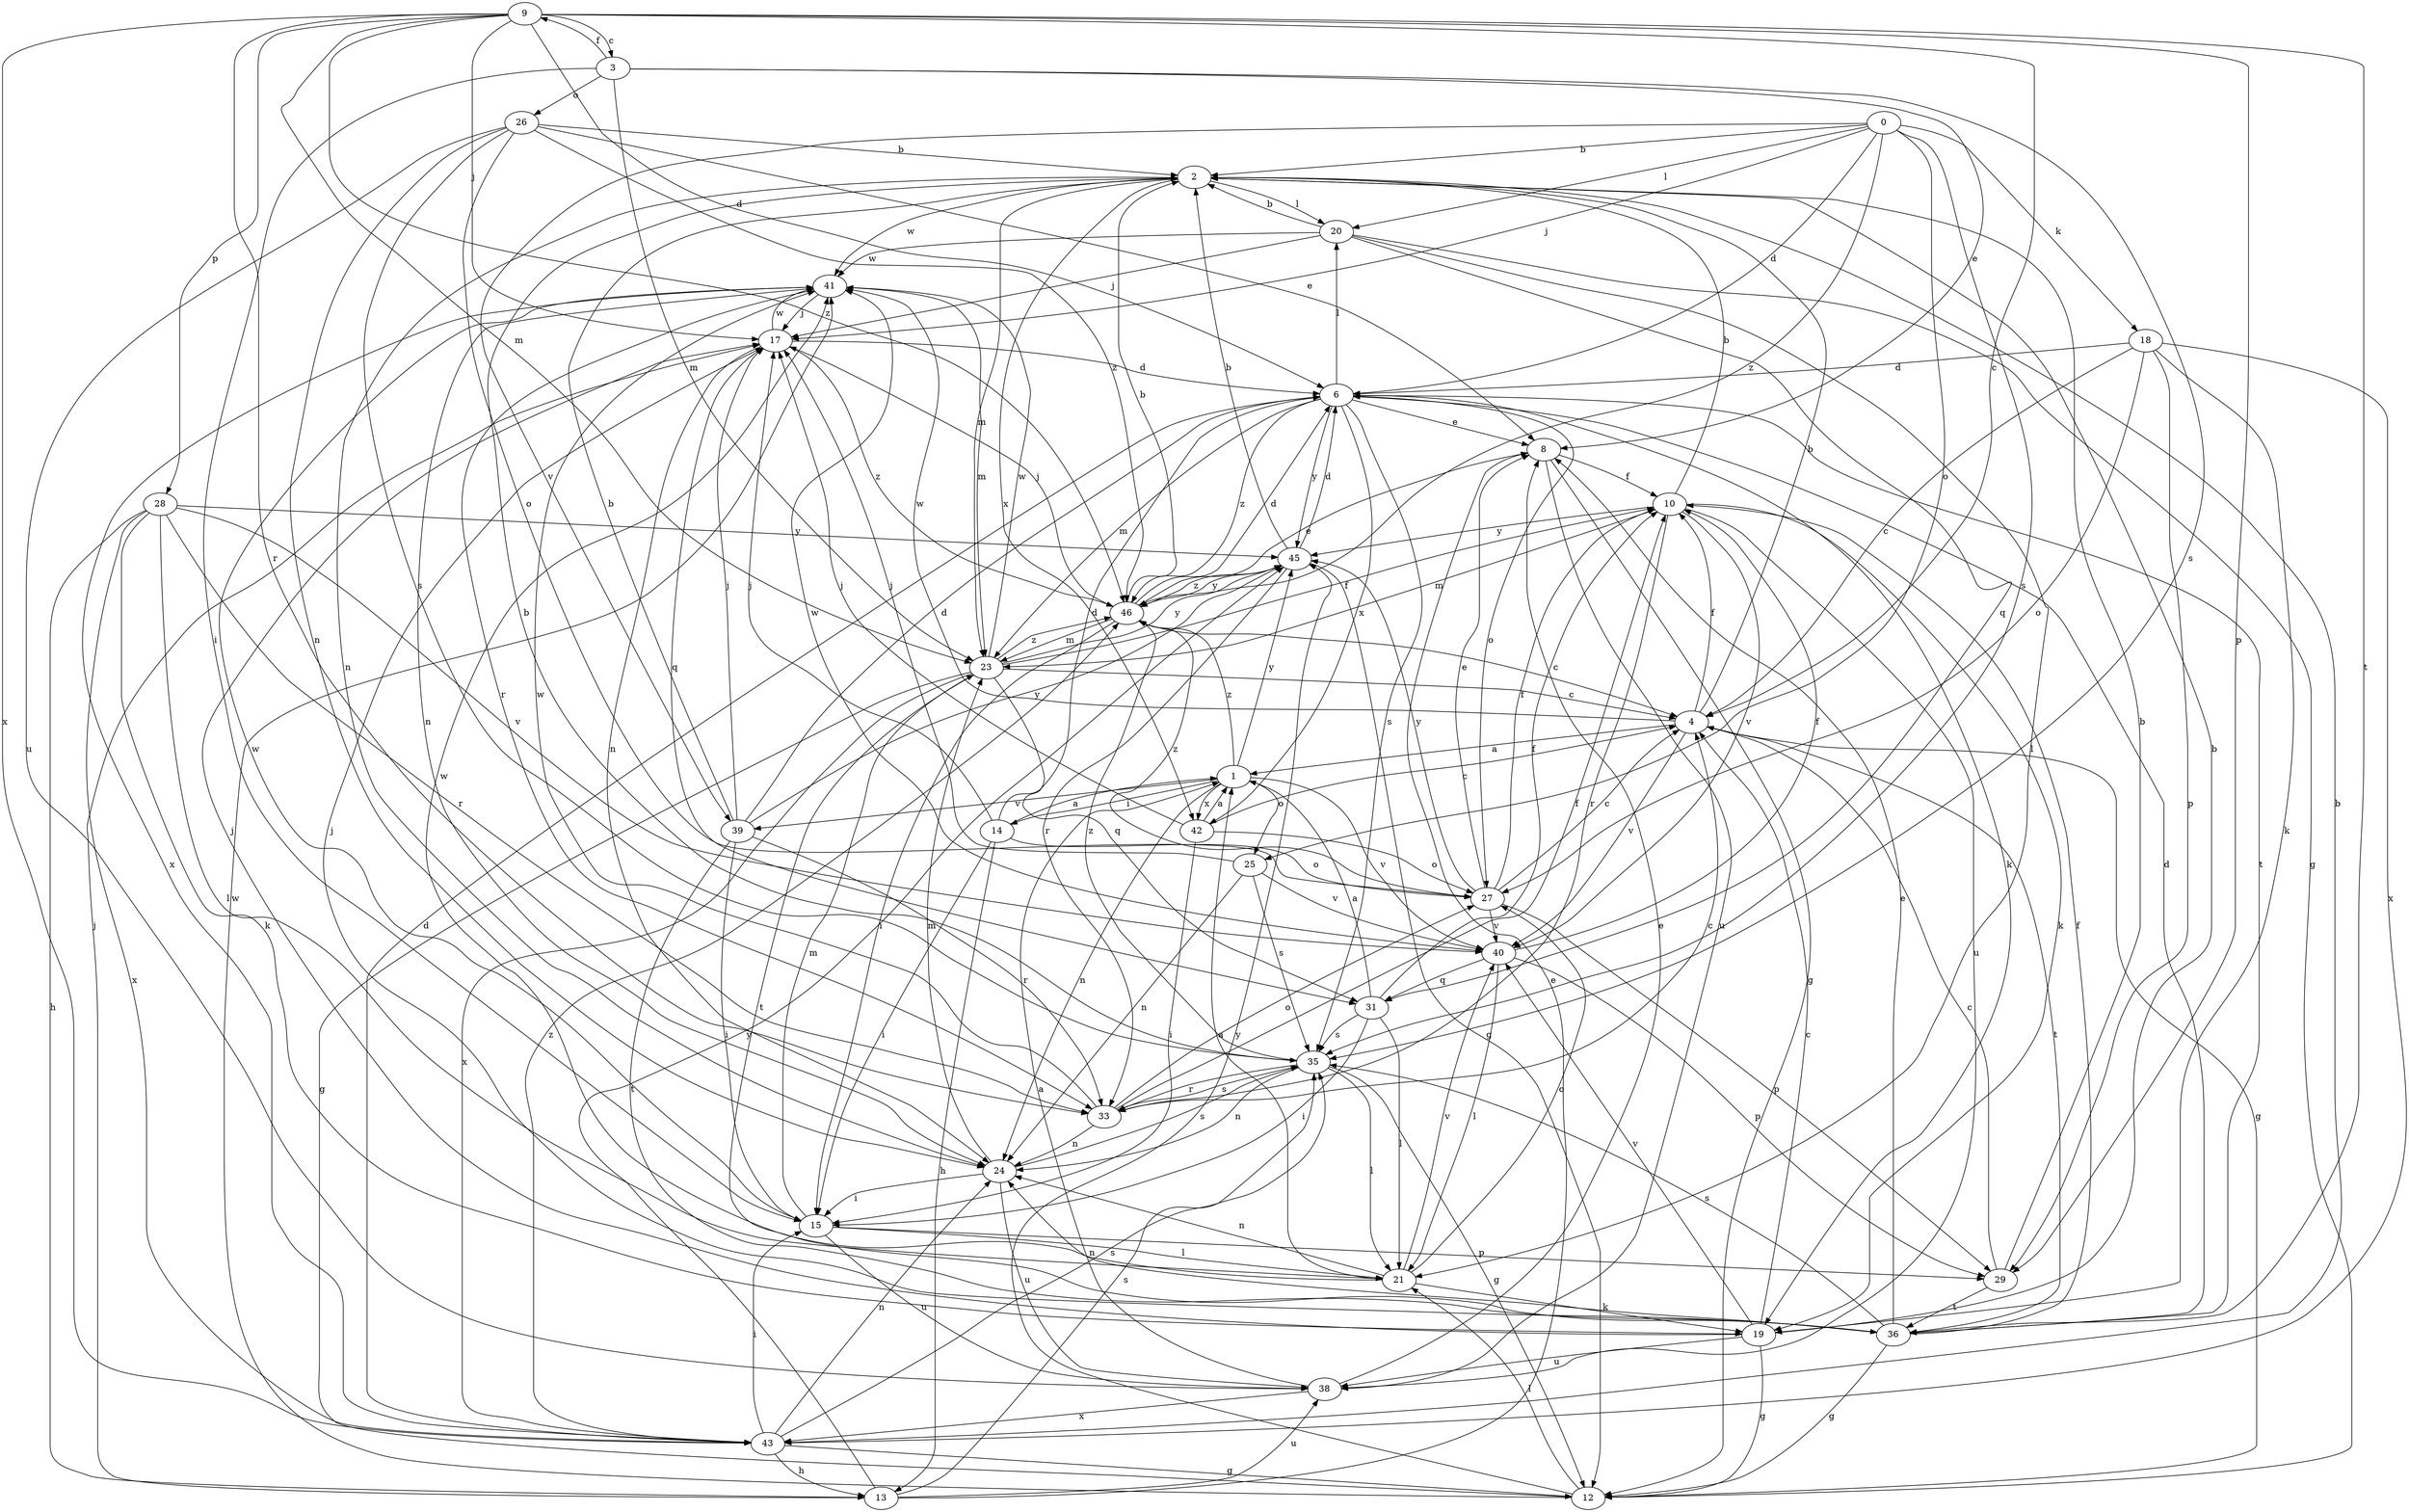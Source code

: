 strict digraph  {
0;
1;
2;
3;
4;
6;
8;
9;
10;
12;
13;
14;
15;
17;
18;
19;
20;
21;
23;
24;
25;
26;
27;
28;
29;
31;
33;
35;
36;
38;
39;
40;
41;
42;
43;
45;
46;
0 -> 2  [label=b];
0 -> 6  [label=d];
0 -> 17  [label=j];
0 -> 18  [label=k];
0 -> 20  [label=l];
0 -> 25  [label=o];
0 -> 35  [label=s];
0 -> 39  [label=v];
0 -> 46  [label=z];
1 -> 14  [label=i];
1 -> 24  [label=n];
1 -> 25  [label=o];
1 -> 39  [label=v];
1 -> 40  [label=v];
1 -> 42  [label=x];
1 -> 45  [label=y];
1 -> 46  [label=z];
2 -> 20  [label=l];
2 -> 23  [label=m];
2 -> 24  [label=n];
2 -> 41  [label=w];
2 -> 42  [label=x];
3 -> 8  [label=e];
3 -> 9  [label=f];
3 -> 15  [label=i];
3 -> 23  [label=m];
3 -> 26  [label=o];
3 -> 35  [label=s];
4 -> 1  [label=a];
4 -> 2  [label=b];
4 -> 10  [label=f];
4 -> 12  [label=g];
4 -> 36  [label=t];
4 -> 40  [label=v];
4 -> 41  [label=w];
6 -> 8  [label=e];
6 -> 19  [label=k];
6 -> 20  [label=l];
6 -> 23  [label=m];
6 -> 27  [label=o];
6 -> 35  [label=s];
6 -> 36  [label=t];
6 -> 42  [label=x];
6 -> 45  [label=y];
6 -> 46  [label=z];
8 -> 10  [label=f];
8 -> 12  [label=g];
8 -> 38  [label=u];
9 -> 3  [label=c];
9 -> 4  [label=c];
9 -> 6  [label=d];
9 -> 17  [label=j];
9 -> 23  [label=m];
9 -> 28  [label=p];
9 -> 29  [label=p];
9 -> 33  [label=r];
9 -> 36  [label=t];
9 -> 43  [label=x];
9 -> 46  [label=z];
10 -> 2  [label=b];
10 -> 19  [label=k];
10 -> 23  [label=m];
10 -> 33  [label=r];
10 -> 38  [label=u];
10 -> 40  [label=v];
10 -> 45  [label=y];
12 -> 21  [label=l];
12 -> 41  [label=w];
12 -> 45  [label=y];
13 -> 8  [label=e];
13 -> 17  [label=j];
13 -> 35  [label=s];
13 -> 38  [label=u];
13 -> 45  [label=y];
14 -> 1  [label=a];
14 -> 6  [label=d];
14 -> 13  [label=h];
14 -> 15  [label=i];
14 -> 17  [label=j];
14 -> 27  [label=o];
15 -> 21  [label=l];
15 -> 23  [label=m];
15 -> 29  [label=p];
15 -> 38  [label=u];
15 -> 41  [label=w];
17 -> 6  [label=d];
17 -> 24  [label=n];
17 -> 31  [label=q];
17 -> 41  [label=w];
17 -> 46  [label=z];
18 -> 4  [label=c];
18 -> 6  [label=d];
18 -> 19  [label=k];
18 -> 27  [label=o];
18 -> 29  [label=p];
18 -> 43  [label=x];
19 -> 2  [label=b];
19 -> 4  [label=c];
19 -> 12  [label=g];
19 -> 17  [label=j];
19 -> 38  [label=u];
19 -> 40  [label=v];
20 -> 2  [label=b];
20 -> 12  [label=g];
20 -> 17  [label=j];
20 -> 21  [label=l];
20 -> 31  [label=q];
20 -> 41  [label=w];
21 -> 1  [label=a];
21 -> 19  [label=k];
21 -> 24  [label=n];
21 -> 27  [label=o];
21 -> 40  [label=v];
21 -> 41  [label=w];
23 -> 4  [label=c];
23 -> 10  [label=f];
23 -> 12  [label=g];
23 -> 31  [label=q];
23 -> 36  [label=t];
23 -> 41  [label=w];
23 -> 43  [label=x];
23 -> 45  [label=y];
23 -> 46  [label=z];
24 -> 15  [label=i];
24 -> 23  [label=m];
24 -> 35  [label=s];
24 -> 38  [label=u];
25 -> 17  [label=j];
25 -> 24  [label=n];
25 -> 35  [label=s];
25 -> 40  [label=v];
26 -> 2  [label=b];
26 -> 8  [label=e];
26 -> 24  [label=n];
26 -> 27  [label=o];
26 -> 35  [label=s];
26 -> 38  [label=u];
26 -> 46  [label=z];
27 -> 4  [label=c];
27 -> 8  [label=e];
27 -> 10  [label=f];
27 -> 29  [label=p];
27 -> 40  [label=v];
27 -> 45  [label=y];
27 -> 46  [label=z];
28 -> 13  [label=h];
28 -> 19  [label=k];
28 -> 21  [label=l];
28 -> 33  [label=r];
28 -> 40  [label=v];
28 -> 43  [label=x];
28 -> 45  [label=y];
29 -> 2  [label=b];
29 -> 4  [label=c];
29 -> 36  [label=t];
31 -> 1  [label=a];
31 -> 10  [label=f];
31 -> 15  [label=i];
31 -> 21  [label=l];
31 -> 35  [label=s];
33 -> 4  [label=c];
33 -> 10  [label=f];
33 -> 24  [label=n];
33 -> 27  [label=o];
33 -> 35  [label=s];
33 -> 41  [label=w];
35 -> 2  [label=b];
35 -> 12  [label=g];
35 -> 21  [label=l];
35 -> 24  [label=n];
35 -> 33  [label=r];
35 -> 46  [label=z];
36 -> 6  [label=d];
36 -> 8  [label=e];
36 -> 10  [label=f];
36 -> 12  [label=g];
36 -> 17  [label=j];
36 -> 24  [label=n];
36 -> 35  [label=s];
38 -> 1  [label=a];
38 -> 8  [label=e];
38 -> 43  [label=x];
39 -> 2  [label=b];
39 -> 6  [label=d];
39 -> 15  [label=i];
39 -> 17  [label=j];
39 -> 33  [label=r];
39 -> 36  [label=t];
39 -> 45  [label=y];
40 -> 10  [label=f];
40 -> 21  [label=l];
40 -> 29  [label=p];
40 -> 31  [label=q];
40 -> 41  [label=w];
41 -> 17  [label=j];
41 -> 23  [label=m];
41 -> 24  [label=n];
41 -> 33  [label=r];
41 -> 43  [label=x];
42 -> 1  [label=a];
42 -> 4  [label=c];
42 -> 15  [label=i];
42 -> 17  [label=j];
42 -> 27  [label=o];
43 -> 2  [label=b];
43 -> 6  [label=d];
43 -> 12  [label=g];
43 -> 13  [label=h];
43 -> 15  [label=i];
43 -> 24  [label=n];
43 -> 35  [label=s];
43 -> 46  [label=z];
45 -> 2  [label=b];
45 -> 6  [label=d];
45 -> 12  [label=g];
45 -> 33  [label=r];
45 -> 46  [label=z];
46 -> 2  [label=b];
46 -> 4  [label=c];
46 -> 6  [label=d];
46 -> 8  [label=e];
46 -> 15  [label=i];
46 -> 17  [label=j];
46 -> 23  [label=m];
46 -> 45  [label=y];
}
